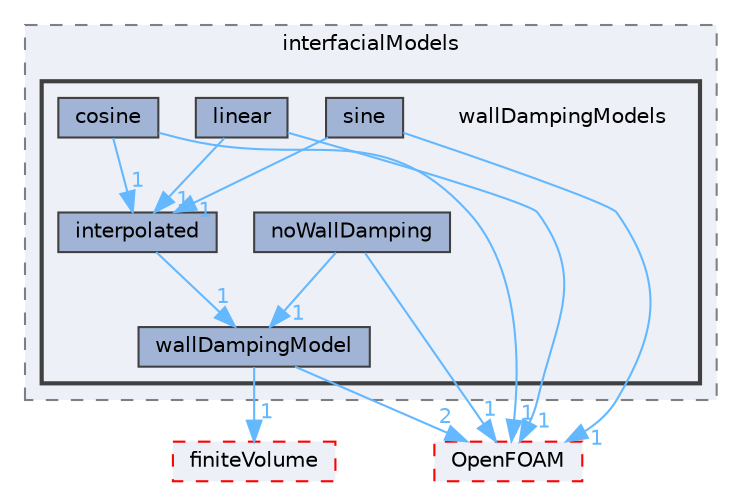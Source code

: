 digraph "src/phaseSystemModels/reactingEuler/multiphaseSystem/interfacialModels/wallDampingModels"
{
 // LATEX_PDF_SIZE
  bgcolor="transparent";
  edge [fontname=Helvetica,fontsize=10,labelfontname=Helvetica,labelfontsize=10];
  node [fontname=Helvetica,fontsize=10,shape=box,height=0.2,width=0.4];
  compound=true
  subgraph clusterdir_ac9b567ee06e9b41f0fd1a36001841c5 {
    graph [ bgcolor="#edf0f7", pencolor="grey50", label="interfacialModels", fontname=Helvetica,fontsize=10 style="filled,dashed", URL="dir_ac9b567ee06e9b41f0fd1a36001841c5.html",tooltip=""]
  subgraph clusterdir_90ec8965f3fdf1f0f2711aca5bfccea5 {
    graph [ bgcolor="#edf0f7", pencolor="grey25", label="", fontname=Helvetica,fontsize=10 style="filled,bold", URL="dir_90ec8965f3fdf1f0f2711aca5bfccea5.html",tooltip=""]
    dir_90ec8965f3fdf1f0f2711aca5bfccea5 [shape=plaintext, label="wallDampingModels"];
  dir_5aefa8e40d5f476d76455548673f7228 [label="cosine", fillcolor="#a2b4d6", color="grey25", style="filled", URL="dir_5aefa8e40d5f476d76455548673f7228.html",tooltip=""];
  dir_9112dbe2d3262a56d582cbc26856a352 [label="interpolated", fillcolor="#a2b4d6", color="grey25", style="filled", URL="dir_9112dbe2d3262a56d582cbc26856a352.html",tooltip=""];
  dir_a316b92ab90c13ae0d3f03314fa23ec5 [label="linear", fillcolor="#a2b4d6", color="grey25", style="filled", URL="dir_a316b92ab90c13ae0d3f03314fa23ec5.html",tooltip=""];
  dir_256339edcce4ed9feaa1c507ea19943b [label="noWallDamping", fillcolor="#a2b4d6", color="grey25", style="filled", URL="dir_256339edcce4ed9feaa1c507ea19943b.html",tooltip=""];
  dir_e9d925ae6c4776fed6d0648b581e5baa [label="sine", fillcolor="#a2b4d6", color="grey25", style="filled", URL="dir_e9d925ae6c4776fed6d0648b581e5baa.html",tooltip=""];
  dir_28867f4c86117970305cc08573437a05 [label="wallDampingModel", fillcolor="#a2b4d6", color="grey25", style="filled", URL="dir_28867f4c86117970305cc08573437a05.html",tooltip=""];
  }
  }
  dir_9bd15774b555cf7259a6fa18f99fe99b [label="finiteVolume", fillcolor="#edf0f7", color="red", style="filled,dashed", URL="dir_9bd15774b555cf7259a6fa18f99fe99b.html",tooltip=""];
  dir_c5473ff19b20e6ec4dfe5c310b3778a8 [label="OpenFOAM", fillcolor="#edf0f7", color="red", style="filled,dashed", URL="dir_c5473ff19b20e6ec4dfe5c310b3778a8.html",tooltip=""];
  dir_5aefa8e40d5f476d76455548673f7228->dir_9112dbe2d3262a56d582cbc26856a352 [headlabel="1", labeldistance=1.5 headhref="dir_000699_001917.html" href="dir_000699_001917.html" color="steelblue1" fontcolor="steelblue1"];
  dir_5aefa8e40d5f476d76455548673f7228->dir_c5473ff19b20e6ec4dfe5c310b3778a8 [headlabel="1", labeldistance=1.5 headhref="dir_000699_002695.html" href="dir_000699_002695.html" color="steelblue1" fontcolor="steelblue1"];
  dir_9112dbe2d3262a56d582cbc26856a352->dir_28867f4c86117970305cc08573437a05 [headlabel="1", labeldistance=1.5 headhref="dir_001917_004334.html" href="dir_001917_004334.html" color="steelblue1" fontcolor="steelblue1"];
  dir_a316b92ab90c13ae0d3f03314fa23ec5->dir_9112dbe2d3262a56d582cbc26856a352 [headlabel="1", labeldistance=1.5 headhref="dir_002184_001917.html" href="dir_002184_001917.html" color="steelblue1" fontcolor="steelblue1"];
  dir_a316b92ab90c13ae0d3f03314fa23ec5->dir_c5473ff19b20e6ec4dfe5c310b3778a8 [headlabel="1", labeldistance=1.5 headhref="dir_002184_002695.html" href="dir_002184_002695.html" color="steelblue1" fontcolor="steelblue1"];
  dir_256339edcce4ed9feaa1c507ea19943b->dir_28867f4c86117970305cc08573437a05 [headlabel="1", labeldistance=1.5 headhref="dir_002611_004334.html" href="dir_002611_004334.html" color="steelblue1" fontcolor="steelblue1"];
  dir_256339edcce4ed9feaa1c507ea19943b->dir_c5473ff19b20e6ec4dfe5c310b3778a8 [headlabel="1", labeldistance=1.5 headhref="dir_002611_002695.html" href="dir_002611_002695.html" color="steelblue1" fontcolor="steelblue1"];
  dir_e9d925ae6c4776fed6d0648b581e5baa->dir_9112dbe2d3262a56d582cbc26856a352 [headlabel="1", labeldistance=1.5 headhref="dir_003546_001917.html" href="dir_003546_001917.html" color="steelblue1" fontcolor="steelblue1"];
  dir_e9d925ae6c4776fed6d0648b581e5baa->dir_c5473ff19b20e6ec4dfe5c310b3778a8 [headlabel="1", labeldistance=1.5 headhref="dir_003546_002695.html" href="dir_003546_002695.html" color="steelblue1" fontcolor="steelblue1"];
  dir_28867f4c86117970305cc08573437a05->dir_9bd15774b555cf7259a6fa18f99fe99b [headlabel="1", labeldistance=1.5 headhref="dir_004334_001387.html" href="dir_004334_001387.html" color="steelblue1" fontcolor="steelblue1"];
  dir_28867f4c86117970305cc08573437a05->dir_c5473ff19b20e6ec4dfe5c310b3778a8 [headlabel="2", labeldistance=1.5 headhref="dir_004334_002695.html" href="dir_004334_002695.html" color="steelblue1" fontcolor="steelblue1"];
}
